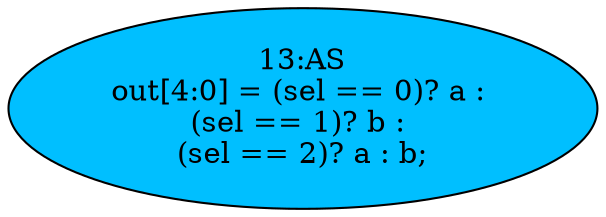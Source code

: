 strict digraph "" {
	node [label="\N"];
	"13:AS"	[ast="<pyverilog.vparser.ast.Assign object at 0x7fa28d0d7950>",
		def_var="['out']",
		fillcolor=deepskyblue,
		label="13:AS
out[4:0] = (sel == 0)? a : 
(sel == 1)? b : 
(sel == 2)? a : b;",
		statements="[]",
		style=filled,
		typ=Assign,
		use_var="['sel', 'a', 'sel', 'b', 'sel', 'a', 'b']"];
}
